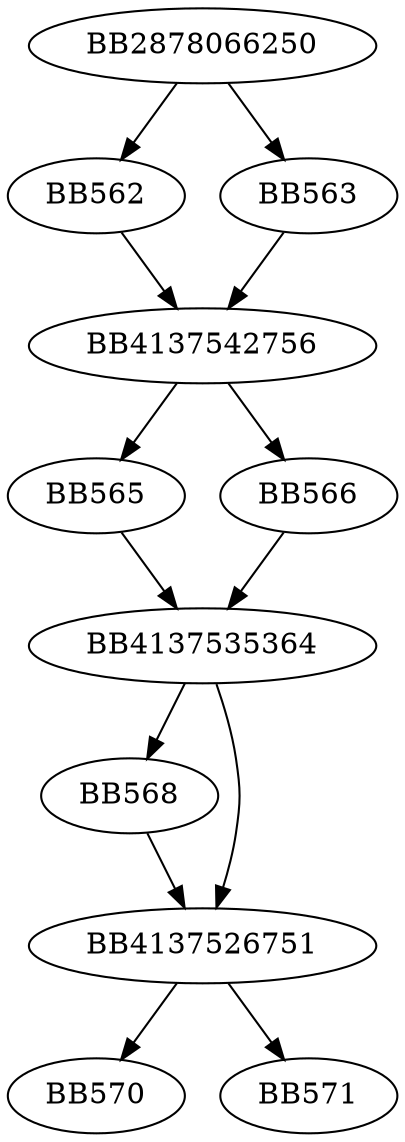 digraph G{
	BB2878066250->BB562;
	BB2878066250->BB563;
	BB563->BB4137542756;
	BB562->BB4137542756;
	BB4137542756->BB565;
	BB4137542756->BB566;
	BB565->BB4137535364;
	BB566->BB4137535364;
	BB4137535364->BB568;
	BB4137535364->BB4137526751;
	BB568->BB4137526751;
	BB4137526751->BB570;
	BB4137526751->BB571;
}
